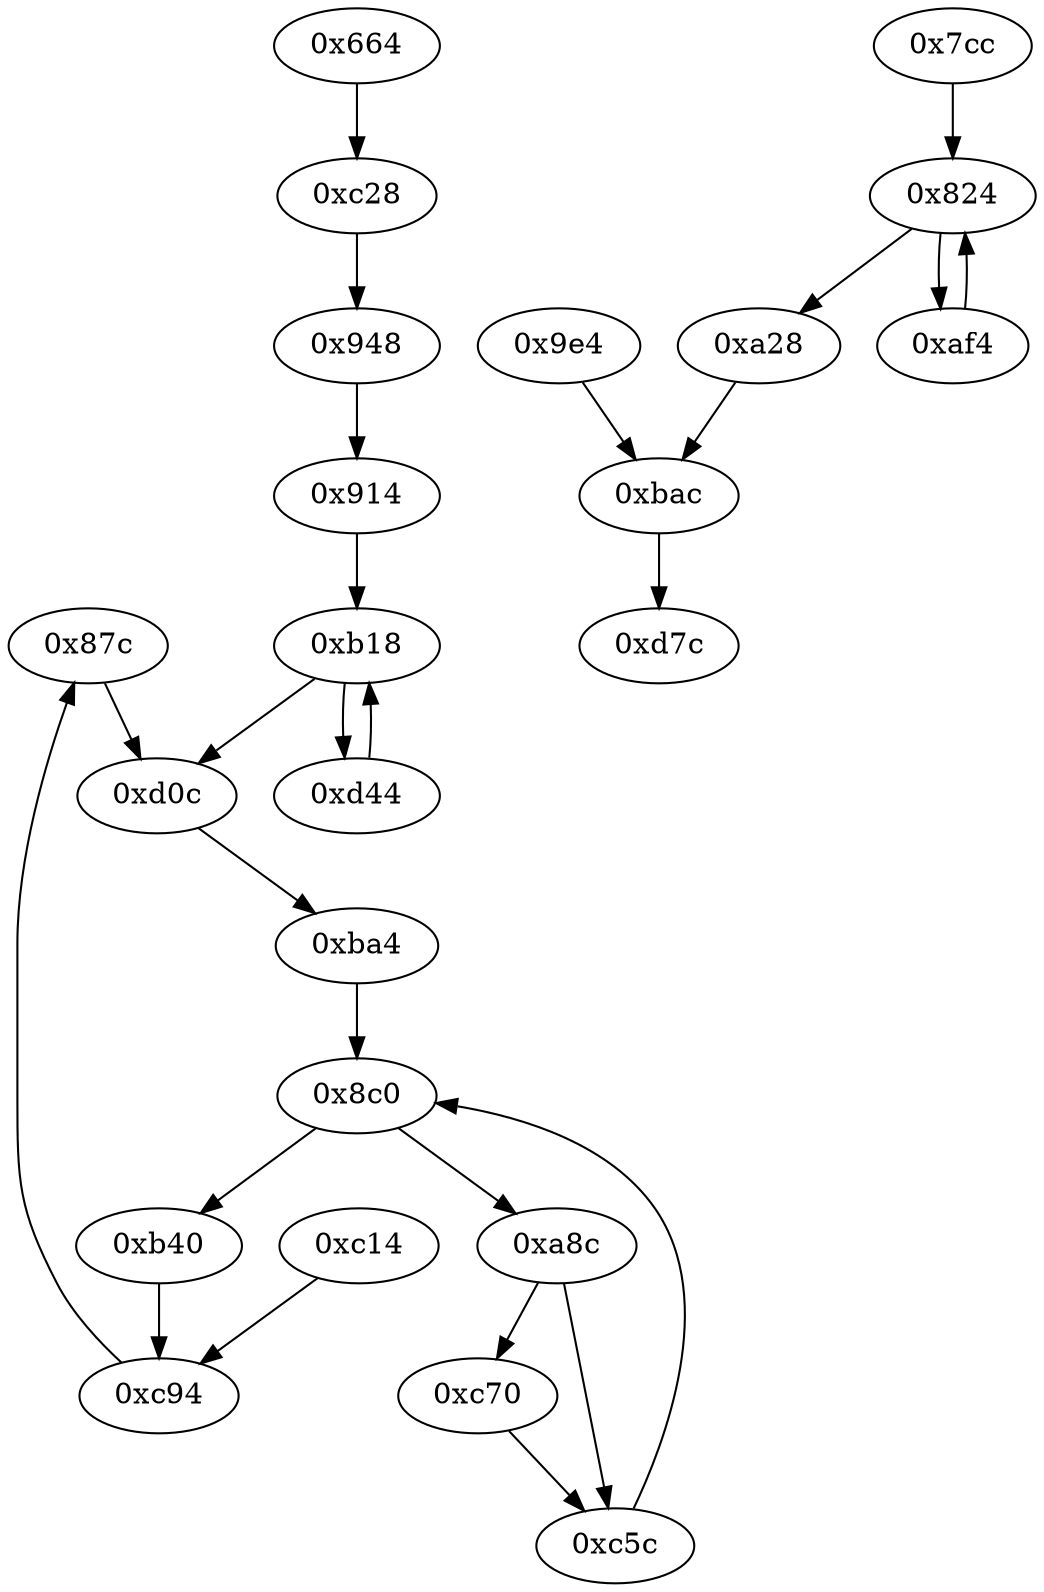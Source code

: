 strict digraph "" {
	"0x87c"	 [opcode="[u'ldr', u'mov', u'b']"];
	"0xd0c"	 [opcode="[u'str', u'mov', u'ldr', u'ldr', u'mvn', u'mvn', u'orr', u'ldr', u'ldr', u'mvn', u'add', u'add', u'sub', u'b']"];
	"0x87c" -> "0xd0c";
	"0xc70"	 [opcode="[u'ldr', u'ldr', u'mov', u'str', u'ldr', u'ldr', u'str', u'ldr', u'b']"];
	"0xc5c"	 [opcode="[u'ldr']"];
	"0xc70" -> "0xc5c";
	"0xc94"	 [opcode="[u'ldr', u'mov', u'rsb', u'mvn', u'str', u'ldr', u'ldr', u'ldr', u'add', u'sub', u'sub', u'mul', u'ldr', u'eor', u'and', u'mov', \
u'mov', u'ldr', u'ldr', u'cmp', u'mov', u'teq', u'ldr', u'mov', u'cmp', u'mov', u'cmp', u'mov', u'mov', u'b']"];
	"0xc94" -> "0x87c";
	"0xba4"	 [opcode="[u'mov', u'b']"];
	"0xd0c" -> "0xba4";
	"0xc14"	 [opcode="[u'ldr', u'ldr', u'ldr', u'mov', u'b']"];
	"0xc14" -> "0xc94";
	"0xa28"	 [opcode="[u'ldr', u'ldr', u'ldr', u'ldr', u'rsb', u'mvn', u'mul', u'mov', u'eor', u'and', u'ldr', u'mov', u'ldr', u'cmp', u'mov', u'cmp', \
u'mov', u'mov', u'cmp', u'mov', u'mov', u'teq', u'mov', u'mov', u'b']"];
	"0xbac"	 [opcode="[u'ldr', u'ldr', u'ldr', u'ldr', u'sub', u'sub', u'add', u'mul', u'mov', u'eor', u'and', u'ldr', u'ldr', u'mov', u'cmp', u'mov', \
u'cmp', u'mov', u'mov', u'cmp', u'mov', u'mov', u'teq', u'mov', u'mov', u'b']"];
	"0xa28" -> "0xbac";
	"0x948"	 [opcode="[u'sub', u'mov', u'str', u'ldr', u'mov', u'ldr', u'str', u'ldr', u'ldr', u'ldr', u'ldr', u'cmp', u'mov', u'sub', u'mul', u'ldr', \
u'mvn', u'mov', u'orr', u'cmn', u'mov', u'teq', u'ldr', u'mov', u'cmn', u'mov', u'cmp', u'b']"];
	"0x914"	 [opcode="[u'mov', u'b']"];
	"0x948" -> "0x914";
	"0xb40"	 [opcode="[u'ldr', u'ldr', u'mov', u'ldr', u'ldr', u'sub', u'cmp', u'mul', u'mov', u'mov', u'mvn', u'ldr', u'orr', u'cmn', u'mov', u'teq', \
u'ldr', u'mov', u'cmn', u'mov', u'mov', u'cmp']"];
	"0xb40" -> "0xc94";
	"0x824"	 [opcode="[u'str', u'ldr', u'ldr', u'ldr', u'ldr', u'b']"];
	"0x824" -> "0xa28";
	"0xaf4"	 [opcode="[u'ldr', u'ldr', u'ldr', u'ldr', u'bl', u'ldr', u'mvn', u'add', u'b']"];
	"0x824" -> "0xaf4";
	"0x8c0"	 [opcode="[u'ldr', u'str', u'ldr', u'ldr', u'ldr', u'ldr', u'cmp', u'mov', u'mov', u'b']"];
	"0xba4" -> "0x8c0";
	"0xb18"	 [opcode="[u'ldr', u'str', u'ldr', u'ldr', u'ldr', u'ldr']"];
	"0xb18" -> "0xd0c";
	"0xd44"	 [opcode="[u'ldr', u'ldr', u'ldr', u'ldrb', u'ldr', u'ldr', u'add', u'str', u'ldr', u'add']"];
	"0xb18" -> "0xd44";
	"0x9e4"	 [opcode="[u'ldr', u'mov', u'b']"];
	"0x9e4" -> "0xbac";
	"0xc5c" -> "0x8c0";
	"0x7cc"	 [opcode="[u'ldr', u'bl', u'mvn', u'mov', u'b']"];
	"0x7cc" -> "0x824";
	"0xd7c"	 [opcode="[u'ldr', u'ldr', u'ldr', u'ldr', u'sub', u'mov', u'sub', u'pop']"];
	"0xd44" -> "0xb18";
	"0xc28"	 [opcode="[u'ldrb', u'ldrb', u'eor', u'tst', u'ldr', u'mov', u'cmp', u'mov', u'mov', u'cmp', u'mov', u'mov', u'b']"];
	"0xc28" -> "0x948";
	"0x8c0" -> "0xb40";
	"0xa8c"	 [opcode="[u'ldr', u'ldr', u'mov', u'add', u'str', u'ldr', u'ldr', u'str', u'ldr', u'rsb', u'rsb', u'str', u'ldr', u'ldr', u'add', u'str', \
u'ldr', u'ldr', u'str', u'ldr', u'ldr', u'ldr', u'cmp', u'ldr', u'mov', u'b']"];
	"0x8c0" -> "0xa8c";
	"0x664"	 [opcode="[u'push', u'add', u'sub', u'str', u'ldr', u'mvn', u'ldr', u'ldr', u'str', u'ldr', u'ldr', u'ldr', u'sub', u'sub', u'add', u'mul', \
u'mov', u'eor', u'tst', u'ldr', u'mov', u'mov', u'strb', u'ldr', u'cmp', u'mov', u'strb', u'ldr', u'sub', u'sub', u'add', u'str', \
u'ldr', u'str', u'add', u'sub', u'sub', u'ldr', u'ldr', u'ldr', u'str', u'ldr', u'str', u'ldr', u'str', u'ldr', u'ldr', u'ldr', \
u'str', u'ldr', u'str', u'ldr', u'str', u'ldr', u'str', u'ldr', u'str', u'ldr', u'add', u'str', u'ldr', u'add', u'str', u'str', \
u'str', u'b']"];
	"0x664" -> "0xc28";
	"0x914" -> "0xb18";
	"0xbac" -> "0xd7c";
	"0xaf4" -> "0x824";
	"0xa8c" -> "0xc70";
	"0xa8c" -> "0xc5c";
}
